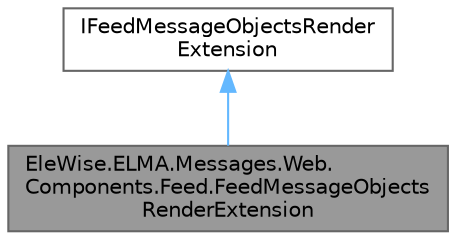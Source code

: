 digraph "EleWise.ELMA.Messages.Web.Components.Feed.FeedMessageObjectsRenderExtension"
{
 // LATEX_PDF_SIZE
  bgcolor="transparent";
  edge [fontname=Helvetica,fontsize=10,labelfontname=Helvetica,labelfontsize=10];
  node [fontname=Helvetica,fontsize=10,shape=box,height=0.2,width=0.4];
  Node1 [id="Node000001",label="EleWise.ELMA.Messages.Web.\lComponents.Feed.FeedMessageObjects\lRenderExtension",height=0.2,width=0.4,color="gray40", fillcolor="grey60", style="filled", fontcolor="black",tooltip="Точка расширения для генерации html разметки ссылки на объект."];
  Node2 -> Node1 [id="edge1_Node000001_Node000002",dir="back",color="steelblue1",style="solid",tooltip=" "];
  Node2 [id="Node000002",label="IFeedMessageObjectsRender\lExtension",height=0.2,width=0.4,color="gray40", fillcolor="white", style="filled",URL="$interface_ele_wise_1_1_e_l_m_a_1_1_messages_1_1_web_1_1_extension_points_1_1_i_feed_message_objects_render_extension.html",tooltip="Точка расширения для генерации html разметки обсуждаемых объектов."];
}
